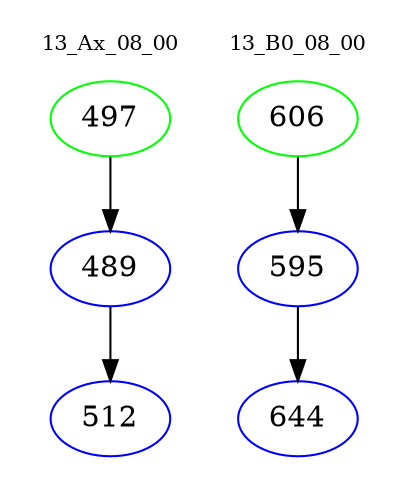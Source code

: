 digraph{
subgraph cluster_0 {
color = white
label = "13_Ax_08_00";
fontsize=10;
T0_497 [label="497", color="green"]
T0_497 -> T0_489 [color="black"]
T0_489 [label="489", color="blue"]
T0_489 -> T0_512 [color="black"]
T0_512 [label="512", color="blue"]
}
subgraph cluster_1 {
color = white
label = "13_B0_08_00";
fontsize=10;
T1_606 [label="606", color="green"]
T1_606 -> T1_595 [color="black"]
T1_595 [label="595", color="blue"]
T1_595 -> T1_644 [color="black"]
T1_644 [label="644", color="blue"]
}
}
